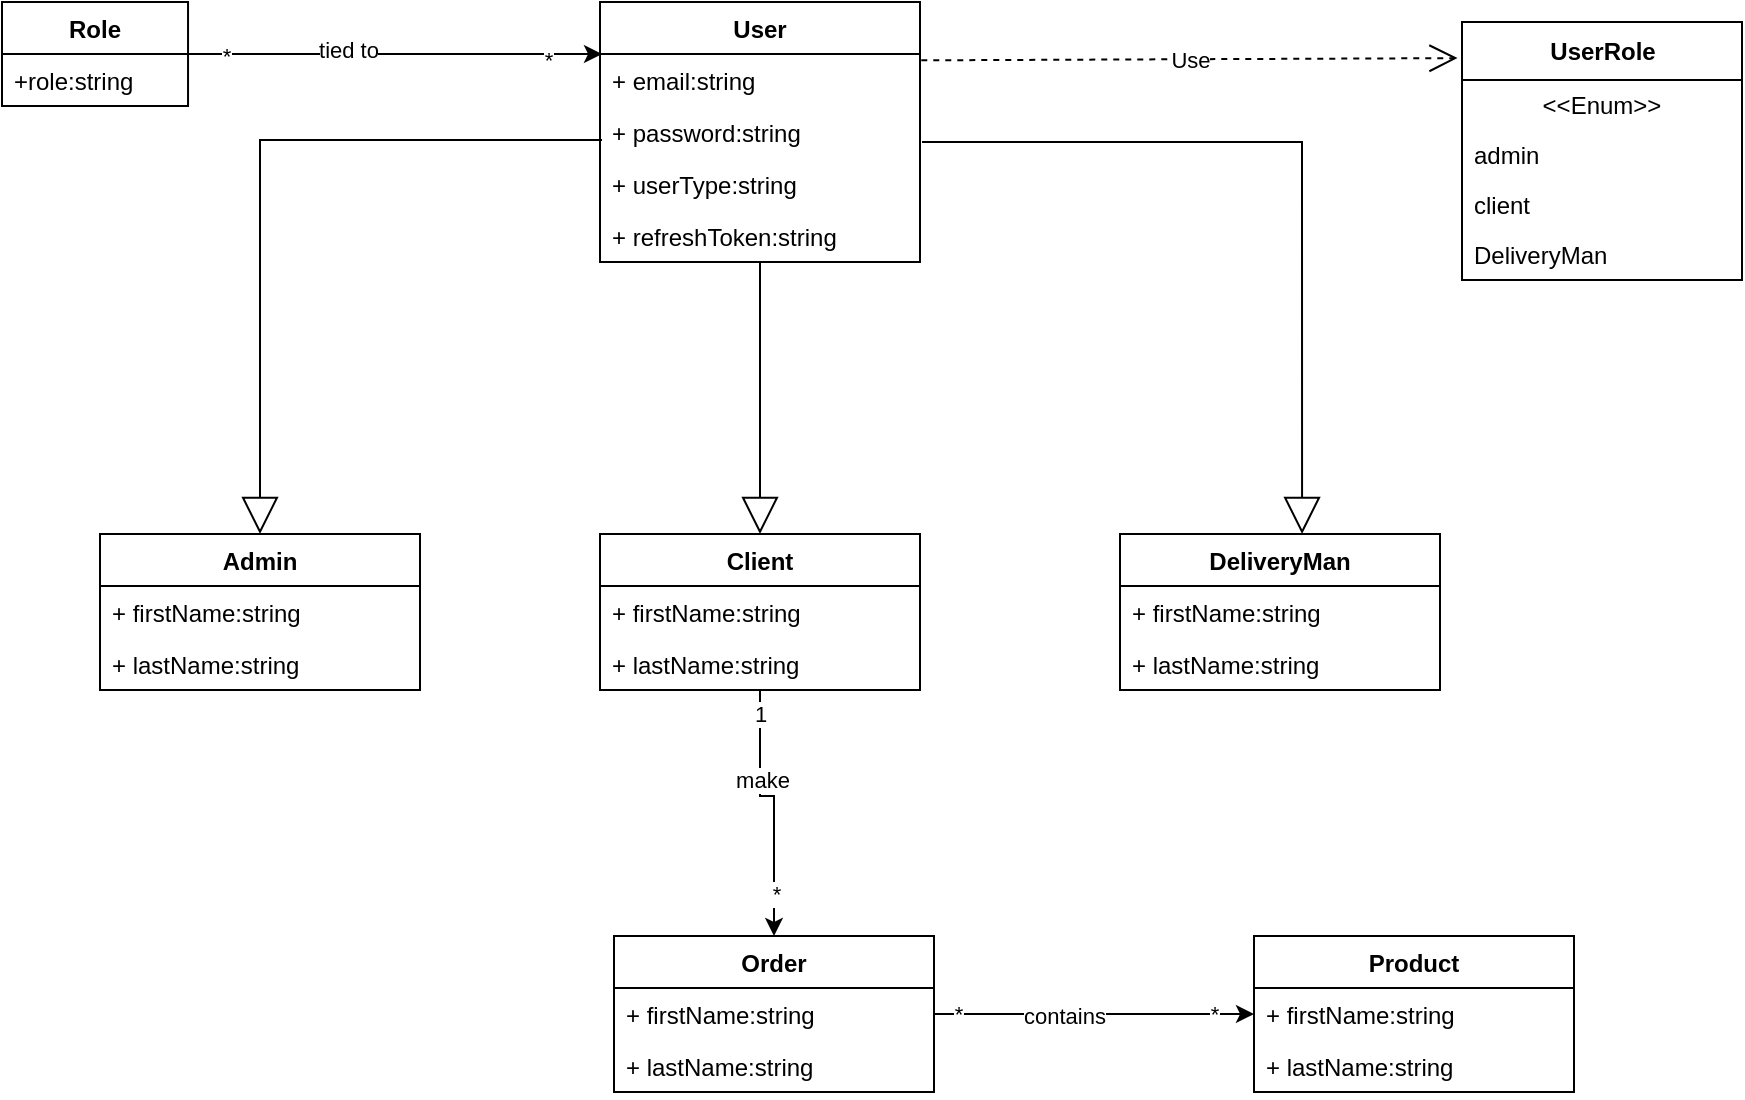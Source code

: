<mxfile version="20.0.3" type="github">
  <diagram id="HI-v5_ZaqlMzz2_U29Au" name="Page-1">
    <mxGraphModel dx="868" dy="393" grid="1" gridSize="10" guides="1" tooltips="1" connect="1" arrows="1" fold="1" page="1" pageScale="1" pageWidth="827" pageHeight="1169" math="0" shadow="0">
      <root>
        <mxCell id="0" />
        <mxCell id="1" parent="0" />
        <mxCell id="1S80A9B8i7_EBfSJa2hN-1" value="User" style="swimlane;fontStyle=1;align=center;verticalAlign=top;childLayout=stackLayout;horizontal=1;startSize=26;horizontalStack=0;resizeParent=1;resizeParentMax=0;resizeLast=0;collapsible=1;marginBottom=0;" vertex="1" parent="1">
          <mxGeometry x="713" y="40" width="160" height="130" as="geometry" />
        </mxCell>
        <mxCell id="1S80A9B8i7_EBfSJa2hN-2" value="+ email:string" style="text;strokeColor=none;fillColor=none;align=left;verticalAlign=top;spacingLeft=4;spacingRight=4;overflow=hidden;rotatable=0;points=[[0,0.5],[1,0.5]];portConstraint=eastwest;" vertex="1" parent="1S80A9B8i7_EBfSJa2hN-1">
          <mxGeometry y="26" width="160" height="26" as="geometry" />
        </mxCell>
        <mxCell id="1S80A9B8i7_EBfSJa2hN-5" value="+ password:string" style="text;strokeColor=none;fillColor=none;align=left;verticalAlign=top;spacingLeft=4;spacingRight=4;overflow=hidden;rotatable=0;points=[[0,0.5],[1,0.5]];portConstraint=eastwest;" vertex="1" parent="1S80A9B8i7_EBfSJa2hN-1">
          <mxGeometry y="52" width="160" height="26" as="geometry" />
        </mxCell>
        <mxCell id="1S80A9B8i7_EBfSJa2hN-28" value="+ userType:string" style="text;strokeColor=none;fillColor=none;align=left;verticalAlign=top;spacingLeft=4;spacingRight=4;overflow=hidden;rotatable=0;points=[[0,0.5],[1,0.5]];portConstraint=eastwest;" vertex="1" parent="1S80A9B8i7_EBfSJa2hN-1">
          <mxGeometry y="78" width="160" height="26" as="geometry" />
        </mxCell>
        <mxCell id="1S80A9B8i7_EBfSJa2hN-29" value="+ refreshToken:string" style="text;strokeColor=none;fillColor=none;align=left;verticalAlign=top;spacingLeft=4;spacingRight=4;overflow=hidden;rotatable=0;points=[[0,0.5],[1,0.5]];portConstraint=eastwest;" vertex="1" parent="1S80A9B8i7_EBfSJa2hN-1">
          <mxGeometry y="104" width="160" height="26" as="geometry" />
        </mxCell>
        <mxCell id="1S80A9B8i7_EBfSJa2hN-6" value="Admin" style="swimlane;fontStyle=1;align=center;verticalAlign=top;childLayout=stackLayout;horizontal=1;startSize=26;horizontalStack=0;resizeParent=1;resizeParentMax=0;resizeLast=0;collapsible=1;marginBottom=0;" vertex="1" parent="1">
          <mxGeometry x="463" y="306" width="160" height="78" as="geometry" />
        </mxCell>
        <mxCell id="1S80A9B8i7_EBfSJa2hN-7" value="+ firstName:string" style="text;strokeColor=none;fillColor=none;align=left;verticalAlign=top;spacingLeft=4;spacingRight=4;overflow=hidden;rotatable=0;points=[[0,0.5],[1,0.5]];portConstraint=eastwest;" vertex="1" parent="1S80A9B8i7_EBfSJa2hN-6">
          <mxGeometry y="26" width="160" height="26" as="geometry" />
        </mxCell>
        <mxCell id="1S80A9B8i7_EBfSJa2hN-8" value="+ lastName:string" style="text;strokeColor=none;fillColor=none;align=left;verticalAlign=top;spacingLeft=4;spacingRight=4;overflow=hidden;rotatable=0;points=[[0,0.5],[1,0.5]];portConstraint=eastwest;" vertex="1" parent="1S80A9B8i7_EBfSJa2hN-6">
          <mxGeometry y="52" width="160" height="26" as="geometry" />
        </mxCell>
        <mxCell id="1S80A9B8i7_EBfSJa2hN-50" value="" style="edgeStyle=orthogonalEdgeStyle;rounded=0;orthogonalLoop=1;jettySize=auto;html=1;" edge="1" parent="1" source="1S80A9B8i7_EBfSJa2hN-11" target="1S80A9B8i7_EBfSJa2hN-46">
          <mxGeometry relative="1" as="geometry">
            <mxPoint x="800.059" y="568" as="targetPoint" />
            <Array as="points">
              <mxPoint x="793" y="437" />
              <mxPoint x="800" y="437" />
            </Array>
          </mxGeometry>
        </mxCell>
        <mxCell id="1S80A9B8i7_EBfSJa2hN-51" value="make" style="edgeLabel;html=1;align=center;verticalAlign=middle;resizable=0;points=[];" vertex="1" connectable="0" parent="1S80A9B8i7_EBfSJa2hN-50">
          <mxGeometry x="-0.315" y="1" relative="1" as="geometry">
            <mxPoint as="offset" />
          </mxGeometry>
        </mxCell>
        <mxCell id="1S80A9B8i7_EBfSJa2hN-52" value="*" style="edgeLabel;html=1;align=center;verticalAlign=middle;resizable=0;points=[];" vertex="1" connectable="0" parent="1S80A9B8i7_EBfSJa2hN-50">
          <mxGeometry x="0.679" y="1" relative="1" as="geometry">
            <mxPoint as="offset" />
          </mxGeometry>
        </mxCell>
        <mxCell id="1S80A9B8i7_EBfSJa2hN-53" value="1" style="edgeLabel;html=1;align=center;verticalAlign=middle;resizable=0;points=[];" vertex="1" connectable="0" parent="1S80A9B8i7_EBfSJa2hN-50">
          <mxGeometry x="-0.826" relative="1" as="geometry">
            <mxPoint as="offset" />
          </mxGeometry>
        </mxCell>
        <mxCell id="1S80A9B8i7_EBfSJa2hN-11" value="Client" style="swimlane;fontStyle=1;align=center;verticalAlign=top;childLayout=stackLayout;horizontal=1;startSize=26;horizontalStack=0;resizeParent=1;resizeParentMax=0;resizeLast=0;collapsible=1;marginBottom=0;" vertex="1" parent="1">
          <mxGeometry x="713" y="306" width="160" height="78" as="geometry" />
        </mxCell>
        <mxCell id="1S80A9B8i7_EBfSJa2hN-12" value="+ firstName:string" style="text;strokeColor=none;fillColor=none;align=left;verticalAlign=top;spacingLeft=4;spacingRight=4;overflow=hidden;rotatable=0;points=[[0,0.5],[1,0.5]];portConstraint=eastwest;" vertex="1" parent="1S80A9B8i7_EBfSJa2hN-11">
          <mxGeometry y="26" width="160" height="26" as="geometry" />
        </mxCell>
        <mxCell id="1S80A9B8i7_EBfSJa2hN-13" value="+ lastName:string" style="text;strokeColor=none;fillColor=none;align=left;verticalAlign=top;spacingLeft=4;spacingRight=4;overflow=hidden;rotatable=0;points=[[0,0.5],[1,0.5]];portConstraint=eastwest;" vertex="1" parent="1S80A9B8i7_EBfSJa2hN-11">
          <mxGeometry y="52" width="160" height="26" as="geometry" />
        </mxCell>
        <mxCell id="1S80A9B8i7_EBfSJa2hN-16" value="DeliveryMan" style="swimlane;fontStyle=1;align=center;verticalAlign=top;childLayout=stackLayout;horizontal=1;startSize=26;horizontalStack=0;resizeParent=1;resizeParentMax=0;resizeLast=0;collapsible=1;marginBottom=0;" vertex="1" parent="1">
          <mxGeometry x="973" y="306" width="160" height="78" as="geometry" />
        </mxCell>
        <mxCell id="1S80A9B8i7_EBfSJa2hN-17" value="+ firstName:string" style="text;strokeColor=none;fillColor=none;align=left;verticalAlign=top;spacingLeft=4;spacingRight=4;overflow=hidden;rotatable=0;points=[[0,0.5],[1,0.5]];portConstraint=eastwest;" vertex="1" parent="1S80A9B8i7_EBfSJa2hN-16">
          <mxGeometry y="26" width="160" height="26" as="geometry" />
        </mxCell>
        <mxCell id="1S80A9B8i7_EBfSJa2hN-18" value="+ lastName:string" style="text;strokeColor=none;fillColor=none;align=left;verticalAlign=top;spacingLeft=4;spacingRight=4;overflow=hidden;rotatable=0;points=[[0,0.5],[1,0.5]];portConstraint=eastwest;" vertex="1" parent="1S80A9B8i7_EBfSJa2hN-16">
          <mxGeometry y="52" width="160" height="26" as="geometry" />
        </mxCell>
        <mxCell id="1S80A9B8i7_EBfSJa2hN-21" value="" style="endArrow=block;endSize=16;endFill=0;html=1;rounded=0;entryX=0.5;entryY=0;entryDx=0;entryDy=0;" edge="1" parent="1" target="1S80A9B8i7_EBfSJa2hN-6">
          <mxGeometry y="-30" width="160" relative="1" as="geometry">
            <mxPoint x="714" y="109" as="sourcePoint" />
            <mxPoint x="724" y="160" as="targetPoint" />
            <Array as="points">
              <mxPoint x="543" y="109" />
            </Array>
            <mxPoint as="offset" />
          </mxGeometry>
        </mxCell>
        <mxCell id="1S80A9B8i7_EBfSJa2hN-22" value="" style="endArrow=block;endSize=16;endFill=0;html=1;rounded=0;entryX=0.569;entryY=0;entryDx=0;entryDy=0;entryPerimeter=0;" edge="1" parent="1" target="1S80A9B8i7_EBfSJa2hN-16">
          <mxGeometry y="-30" width="160" relative="1" as="geometry">
            <mxPoint x="874" y="110" as="sourcePoint" />
            <mxPoint x="1004" y="230.0" as="targetPoint" />
            <Array as="points">
              <mxPoint x="1064" y="110" />
            </Array>
            <mxPoint as="offset" />
          </mxGeometry>
        </mxCell>
        <mxCell id="1S80A9B8i7_EBfSJa2hN-23" value="" style="endArrow=block;endSize=16;endFill=0;html=1;rounded=0;" edge="1" parent="1" source="1S80A9B8i7_EBfSJa2hN-1" target="1S80A9B8i7_EBfSJa2hN-11">
          <mxGeometry y="-30" width="160" relative="1" as="geometry">
            <mxPoint x="793" y="270" as="sourcePoint" />
            <mxPoint x="553" y="316.0" as="targetPoint" />
            <Array as="points" />
            <mxPoint as="offset" />
          </mxGeometry>
        </mxCell>
        <mxCell id="1S80A9B8i7_EBfSJa2hN-30" value="Role" style="swimlane;fontStyle=1;align=center;verticalAlign=top;childLayout=stackLayout;horizontal=1;startSize=26;horizontalStack=0;resizeParent=1;resizeParentMax=0;resizeLast=0;collapsible=1;marginBottom=0;" vertex="1" parent="1">
          <mxGeometry x="414" y="40" width="93.02" height="52" as="geometry" />
        </mxCell>
        <mxCell id="1S80A9B8i7_EBfSJa2hN-31" value="+role:string" style="text;strokeColor=none;fillColor=none;align=left;verticalAlign=top;spacingLeft=4;spacingRight=4;overflow=hidden;rotatable=0;points=[[0,0.5],[1,0.5]];portConstraint=eastwest;" vertex="1" parent="1S80A9B8i7_EBfSJa2hN-30">
          <mxGeometry y="26" width="93.02" height="26" as="geometry" />
        </mxCell>
        <mxCell id="1S80A9B8i7_EBfSJa2hN-36" value="" style="endArrow=classic;html=1;rounded=0;" edge="1" parent="1" source="1S80A9B8i7_EBfSJa2hN-30">
          <mxGeometry width="50" height="50" relative="1" as="geometry">
            <mxPoint x="584" y="120" as="sourcePoint" />
            <mxPoint x="714" y="66" as="targetPoint" />
          </mxGeometry>
        </mxCell>
        <mxCell id="1S80A9B8i7_EBfSJa2hN-37" value="tied to" style="edgeLabel;html=1;align=center;verticalAlign=middle;resizable=0;points=[];" vertex="1" connectable="0" parent="1S80A9B8i7_EBfSJa2hN-36">
          <mxGeometry x="-0.232" y="2" relative="1" as="geometry">
            <mxPoint as="offset" />
          </mxGeometry>
        </mxCell>
        <mxCell id="1S80A9B8i7_EBfSJa2hN-38" value="*" style="edgeLabel;html=1;align=center;verticalAlign=middle;resizable=0;points=[];" vertex="1" connectable="0" parent="1S80A9B8i7_EBfSJa2hN-36">
          <mxGeometry x="0.735" y="-3" relative="1" as="geometry">
            <mxPoint as="offset" />
          </mxGeometry>
        </mxCell>
        <mxCell id="1S80A9B8i7_EBfSJa2hN-39" value="*" style="edgeLabel;html=1;align=center;verticalAlign=middle;resizable=0;points=[];" vertex="1" connectable="0" parent="1S80A9B8i7_EBfSJa2hN-36">
          <mxGeometry x="-0.823" y="-1" relative="1" as="geometry">
            <mxPoint as="offset" />
          </mxGeometry>
        </mxCell>
        <mxCell id="1S80A9B8i7_EBfSJa2hN-40" value="Use" style="endArrow=open;endSize=12;dashed=1;html=1;rounded=0;exitX=1.004;exitY=0.122;exitDx=0;exitDy=0;exitPerimeter=0;entryX=-0.016;entryY=0.14;entryDx=0;entryDy=0;entryPerimeter=0;" edge="1" parent="1" source="1S80A9B8i7_EBfSJa2hN-2" target="1S80A9B8i7_EBfSJa2hN-41">
          <mxGeometry width="160" relative="1" as="geometry">
            <mxPoint x="934" y="70" as="sourcePoint" />
            <mxPoint x="1034" y="70" as="targetPoint" />
          </mxGeometry>
        </mxCell>
        <mxCell id="1S80A9B8i7_EBfSJa2hN-41" value="UserRole" style="swimlane;fontStyle=1;align=center;verticalAlign=middle;childLayout=stackLayout;horizontal=1;startSize=29;horizontalStack=0;resizeParent=1;resizeParentMax=0;resizeLast=0;collapsible=0;marginBottom=0;html=1;" vertex="1" parent="1">
          <mxGeometry x="1144" y="50" width="140" height="129" as="geometry" />
        </mxCell>
        <mxCell id="1S80A9B8i7_EBfSJa2hN-42" value="&amp;lt;&amp;lt;Enum&amp;gt;&amp;gt;" style="text;html=1;strokeColor=none;fillColor=none;align=center;verticalAlign=middle;spacingLeft=4;spacingRight=4;overflow=hidden;rotatable=0;points=[[0,0.5],[1,0.5]];portConstraint=eastwest;" vertex="1" parent="1S80A9B8i7_EBfSJa2hN-41">
          <mxGeometry y="29" width="140" height="25" as="geometry" />
        </mxCell>
        <mxCell id="1S80A9B8i7_EBfSJa2hN-43" value="admin" style="text;html=1;strokeColor=none;fillColor=none;align=left;verticalAlign=middle;spacingLeft=4;spacingRight=4;overflow=hidden;rotatable=0;points=[[0,0.5],[1,0.5]];portConstraint=eastwest;" vertex="1" parent="1S80A9B8i7_EBfSJa2hN-41">
          <mxGeometry y="54" width="140" height="25" as="geometry" />
        </mxCell>
        <mxCell id="1S80A9B8i7_EBfSJa2hN-44" value="client" style="text;html=1;strokeColor=none;fillColor=none;align=left;verticalAlign=middle;spacingLeft=4;spacingRight=4;overflow=hidden;rotatable=0;points=[[0,0.5],[1,0.5]];portConstraint=eastwest;" vertex="1" parent="1S80A9B8i7_EBfSJa2hN-41">
          <mxGeometry y="79" width="140" height="25" as="geometry" />
        </mxCell>
        <mxCell id="1S80A9B8i7_EBfSJa2hN-45" value="DeliveryMan" style="text;html=1;strokeColor=none;fillColor=none;align=left;verticalAlign=middle;spacingLeft=4;spacingRight=4;overflow=hidden;rotatable=0;points=[[0,0.5],[1,0.5]];portConstraint=eastwest;" vertex="1" parent="1S80A9B8i7_EBfSJa2hN-41">
          <mxGeometry y="104" width="140" height="25" as="geometry" />
        </mxCell>
        <mxCell id="1S80A9B8i7_EBfSJa2hN-46" value="Order" style="swimlane;fontStyle=1;align=center;verticalAlign=top;childLayout=stackLayout;horizontal=1;startSize=26;horizontalStack=0;resizeParent=1;resizeParentMax=0;resizeLast=0;collapsible=1;marginBottom=0;" vertex="1" parent="1">
          <mxGeometry x="720" y="507" width="160" height="78" as="geometry" />
        </mxCell>
        <mxCell id="1S80A9B8i7_EBfSJa2hN-47" value="+ firstName:string" style="text;strokeColor=none;fillColor=none;align=left;verticalAlign=top;spacingLeft=4;spacingRight=4;overflow=hidden;rotatable=0;points=[[0,0.5],[1,0.5]];portConstraint=eastwest;" vertex="1" parent="1S80A9B8i7_EBfSJa2hN-46">
          <mxGeometry y="26" width="160" height="26" as="geometry" />
        </mxCell>
        <mxCell id="1S80A9B8i7_EBfSJa2hN-48" value="+ lastName:string" style="text;strokeColor=none;fillColor=none;align=left;verticalAlign=top;spacingLeft=4;spacingRight=4;overflow=hidden;rotatable=0;points=[[0,0.5],[1,0.5]];portConstraint=eastwest;" vertex="1" parent="1S80A9B8i7_EBfSJa2hN-46">
          <mxGeometry y="52" width="160" height="26" as="geometry" />
        </mxCell>
        <mxCell id="1S80A9B8i7_EBfSJa2hN-54" value="Product" style="swimlane;fontStyle=1;align=center;verticalAlign=top;childLayout=stackLayout;horizontal=1;startSize=26;horizontalStack=0;resizeParent=1;resizeParentMax=0;resizeLast=0;collapsible=1;marginBottom=0;" vertex="1" parent="1">
          <mxGeometry x="1040" y="507" width="160" height="78" as="geometry" />
        </mxCell>
        <mxCell id="1S80A9B8i7_EBfSJa2hN-55" value="+ firstName:string" style="text;strokeColor=none;fillColor=none;align=left;verticalAlign=top;spacingLeft=4;spacingRight=4;overflow=hidden;rotatable=0;points=[[0,0.5],[1,0.5]];portConstraint=eastwest;" vertex="1" parent="1S80A9B8i7_EBfSJa2hN-54">
          <mxGeometry y="26" width="160" height="26" as="geometry" />
        </mxCell>
        <mxCell id="1S80A9B8i7_EBfSJa2hN-56" value="+ lastName:string" style="text;strokeColor=none;fillColor=none;align=left;verticalAlign=top;spacingLeft=4;spacingRight=4;overflow=hidden;rotatable=0;points=[[0,0.5],[1,0.5]];portConstraint=eastwest;" vertex="1" parent="1S80A9B8i7_EBfSJa2hN-54">
          <mxGeometry y="52" width="160" height="26" as="geometry" />
        </mxCell>
        <mxCell id="1S80A9B8i7_EBfSJa2hN-57" value="" style="endArrow=classic;html=1;rounded=0;" edge="1" parent="1" source="1S80A9B8i7_EBfSJa2hN-46" target="1S80A9B8i7_EBfSJa2hN-54">
          <mxGeometry width="50" height="50" relative="1" as="geometry">
            <mxPoint x="970" y="530" as="sourcePoint" />
            <mxPoint x="1010" y="530" as="targetPoint" />
          </mxGeometry>
        </mxCell>
        <mxCell id="1S80A9B8i7_EBfSJa2hN-58" value="*" style="edgeLabel;html=1;align=center;verticalAlign=middle;resizable=0;points=[];" vertex="1" connectable="0" parent="1S80A9B8i7_EBfSJa2hN-57">
          <mxGeometry x="0.75" relative="1" as="geometry">
            <mxPoint as="offset" />
          </mxGeometry>
        </mxCell>
        <mxCell id="1S80A9B8i7_EBfSJa2hN-59" value="*" style="edgeLabel;html=1;align=center;verticalAlign=middle;resizable=0;points=[];" vertex="1" connectable="0" parent="1S80A9B8i7_EBfSJa2hN-57">
          <mxGeometry x="-0.85" relative="1" as="geometry">
            <mxPoint as="offset" />
          </mxGeometry>
        </mxCell>
        <mxCell id="1S80A9B8i7_EBfSJa2hN-61" value="contains" style="edgeLabel;html=1;align=center;verticalAlign=middle;resizable=0;points=[];" vertex="1" connectable="0" parent="1S80A9B8i7_EBfSJa2hN-57">
          <mxGeometry x="-0.188" y="-1" relative="1" as="geometry">
            <mxPoint as="offset" />
          </mxGeometry>
        </mxCell>
      </root>
    </mxGraphModel>
  </diagram>
</mxfile>
